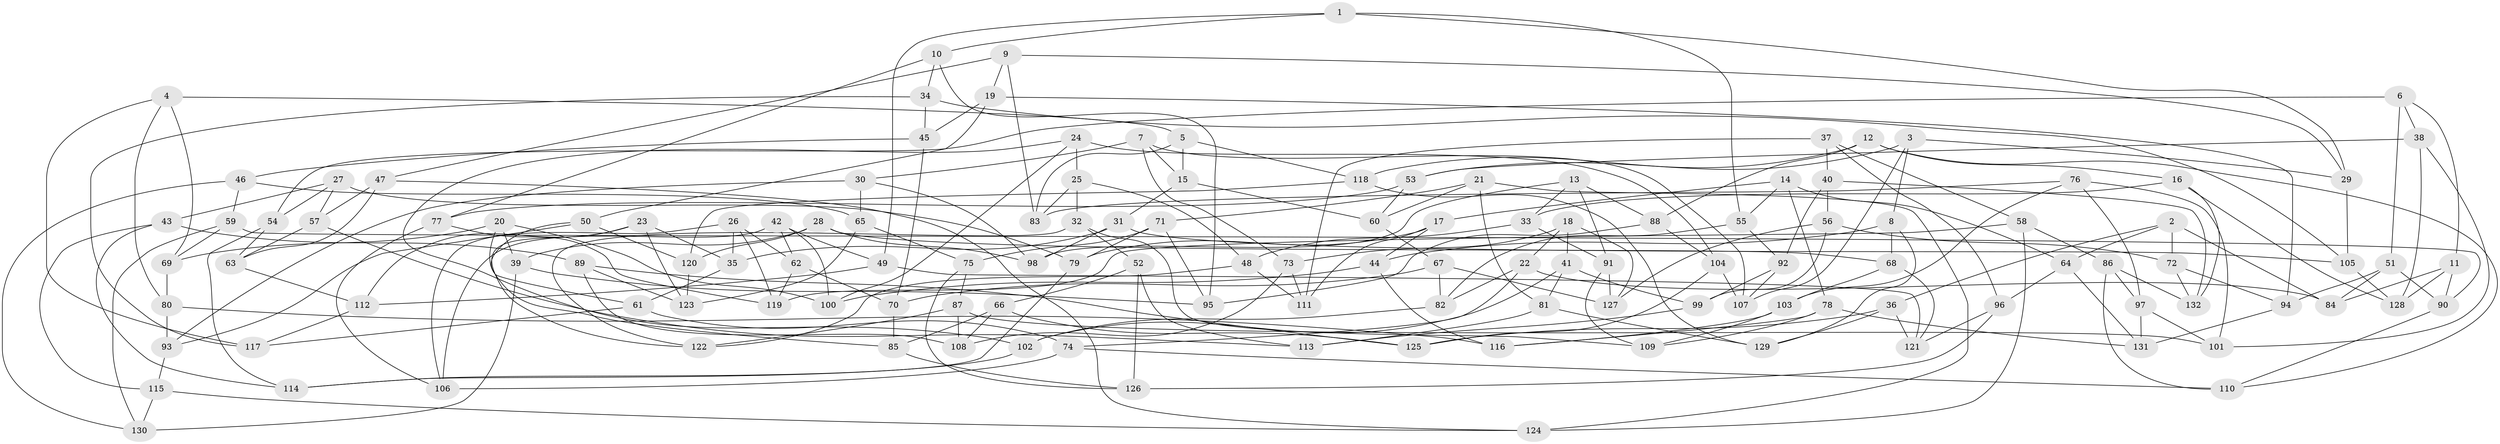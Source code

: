 // Generated by graph-tools (version 1.1) at 2025/16/03/09/25 04:16:26]
// undirected, 132 vertices, 264 edges
graph export_dot {
graph [start="1"]
  node [color=gray90,style=filled];
  1;
  2;
  3;
  4;
  5;
  6;
  7;
  8;
  9;
  10;
  11;
  12;
  13;
  14;
  15;
  16;
  17;
  18;
  19;
  20;
  21;
  22;
  23;
  24;
  25;
  26;
  27;
  28;
  29;
  30;
  31;
  32;
  33;
  34;
  35;
  36;
  37;
  38;
  39;
  40;
  41;
  42;
  43;
  44;
  45;
  46;
  47;
  48;
  49;
  50;
  51;
  52;
  53;
  54;
  55;
  56;
  57;
  58;
  59;
  60;
  61;
  62;
  63;
  64;
  65;
  66;
  67;
  68;
  69;
  70;
  71;
  72;
  73;
  74;
  75;
  76;
  77;
  78;
  79;
  80;
  81;
  82;
  83;
  84;
  85;
  86;
  87;
  88;
  89;
  90;
  91;
  92;
  93;
  94;
  95;
  96;
  97;
  98;
  99;
  100;
  101;
  102;
  103;
  104;
  105;
  106;
  107;
  108;
  109;
  110;
  111;
  112;
  113;
  114;
  115;
  116;
  117;
  118;
  119;
  120;
  121;
  122;
  123;
  124;
  125;
  126;
  127;
  128;
  129;
  130;
  131;
  132;
  1 -- 55;
  1 -- 29;
  1 -- 10;
  1 -- 49;
  2 -- 64;
  2 -- 36;
  2 -- 84;
  2 -- 72;
  3 -- 8;
  3 -- 107;
  3 -- 29;
  3 -- 53;
  4 -- 80;
  4 -- 69;
  4 -- 5;
  4 -- 117;
  5 -- 118;
  5 -- 15;
  5 -- 83;
  6 -- 51;
  6 -- 11;
  6 -- 54;
  6 -- 38;
  7 -- 107;
  7 -- 15;
  7 -- 30;
  7 -- 73;
  8 -- 68;
  8 -- 44;
  8 -- 129;
  9 -- 29;
  9 -- 83;
  9 -- 47;
  9 -- 19;
  10 -- 34;
  10 -- 95;
  10 -- 77;
  11 -- 84;
  11 -- 90;
  11 -- 128;
  12 -- 110;
  12 -- 88;
  12 -- 118;
  12 -- 16;
  13 -- 33;
  13 -- 98;
  13 -- 91;
  13 -- 88;
  14 -- 17;
  14 -- 78;
  14 -- 55;
  14 -- 64;
  15 -- 60;
  15 -- 31;
  16 -- 33;
  16 -- 132;
  16 -- 128;
  17 -- 79;
  17 -- 111;
  17 -- 44;
  18 -- 22;
  18 -- 127;
  18 -- 41;
  18 -- 73;
  19 -- 50;
  19 -- 94;
  19 -- 45;
  20 -- 100;
  20 -- 61;
  20 -- 39;
  20 -- 69;
  21 -- 81;
  21 -- 124;
  21 -- 71;
  21 -- 60;
  22 -- 74;
  22 -- 82;
  22 -- 84;
  23 -- 123;
  23 -- 122;
  23 -- 35;
  23 -- 112;
  24 -- 104;
  24 -- 25;
  24 -- 102;
  24 -- 100;
  25 -- 83;
  25 -- 32;
  25 -- 48;
  26 -- 106;
  26 -- 35;
  26 -- 62;
  26 -- 119;
  27 -- 79;
  27 -- 54;
  27 -- 57;
  27 -- 43;
  28 -- 39;
  28 -- 98;
  28 -- 68;
  28 -- 120;
  29 -- 105;
  30 -- 98;
  30 -- 93;
  30 -- 65;
  31 -- 35;
  31 -- 105;
  31 -- 98;
  32 -- 109;
  32 -- 52;
  32 -- 122;
  33 -- 48;
  33 -- 91;
  34 -- 105;
  34 -- 45;
  34 -- 117;
  35 -- 61;
  36 -- 121;
  36 -- 129;
  36 -- 125;
  37 -- 96;
  37 -- 40;
  37 -- 58;
  37 -- 111;
  38 -- 101;
  38 -- 53;
  38 -- 128;
  39 -- 130;
  39 -- 95;
  40 -- 56;
  40 -- 132;
  40 -- 92;
  41 -- 81;
  41 -- 102;
  41 -- 99;
  42 -- 62;
  42 -- 106;
  42 -- 100;
  42 -- 49;
  43 -- 114;
  43 -- 115;
  43 -- 89;
  44 -- 116;
  44 -- 100;
  45 -- 70;
  45 -- 46;
  46 -- 59;
  46 -- 65;
  46 -- 130;
  47 -- 124;
  47 -- 63;
  47 -- 57;
  48 -- 122;
  48 -- 111;
  49 -- 112;
  49 -- 121;
  50 -- 85;
  50 -- 120;
  50 -- 93;
  51 -- 84;
  51 -- 90;
  51 -- 94;
  52 -- 113;
  52 -- 126;
  52 -- 66;
  53 -- 60;
  53 -- 77;
  54 -- 63;
  54 -- 114;
  55 -- 92;
  55 -- 82;
  56 -- 99;
  56 -- 127;
  56 -- 72;
  57 -- 63;
  57 -- 113;
  58 -- 119;
  58 -- 86;
  58 -- 124;
  59 -- 90;
  59 -- 69;
  59 -- 130;
  60 -- 67;
  61 -- 74;
  61 -- 117;
  62 -- 70;
  62 -- 119;
  63 -- 112;
  64 -- 131;
  64 -- 96;
  65 -- 75;
  65 -- 123;
  66 -- 125;
  66 -- 85;
  66 -- 108;
  67 -- 127;
  67 -- 70;
  67 -- 82;
  68 -- 121;
  68 -- 103;
  69 -- 80;
  70 -- 85;
  71 -- 95;
  71 -- 75;
  71 -- 79;
  72 -- 94;
  72 -- 132;
  73 -- 108;
  73 -- 111;
  74 -- 110;
  74 -- 106;
  75 -- 87;
  75 -- 126;
  76 -- 97;
  76 -- 103;
  76 -- 101;
  76 -- 83;
  77 -- 106;
  77 -- 119;
  78 -- 116;
  78 -- 109;
  78 -- 131;
  79 -- 114;
  80 -- 116;
  80 -- 93;
  81 -- 129;
  81 -- 113;
  82 -- 102;
  85 -- 126;
  86 -- 132;
  86 -- 97;
  86 -- 110;
  87 -- 122;
  87 -- 101;
  87 -- 108;
  88 -- 104;
  88 -- 95;
  89 -- 125;
  89 -- 108;
  89 -- 123;
  90 -- 110;
  91 -- 109;
  91 -- 127;
  92 -- 107;
  92 -- 99;
  93 -- 115;
  94 -- 131;
  96 -- 126;
  96 -- 121;
  97 -- 131;
  97 -- 101;
  99 -- 113;
  102 -- 114;
  103 -- 109;
  103 -- 116;
  104 -- 107;
  104 -- 125;
  105 -- 128;
  112 -- 117;
  115 -- 130;
  115 -- 124;
  118 -- 120;
  118 -- 129;
  120 -- 123;
}
